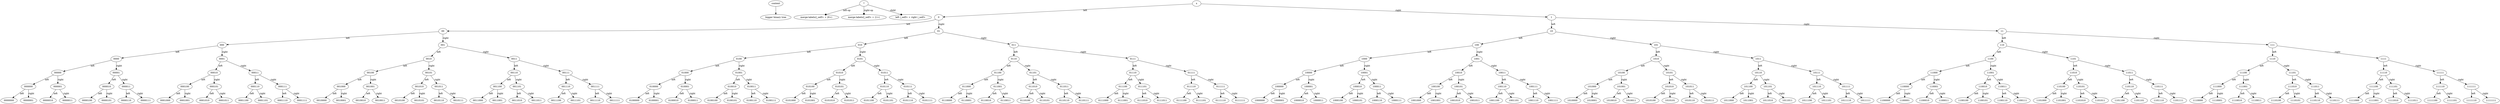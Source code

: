 digraph g {
"context" -> "bigger binary tree"
"*" -> "merge-labels(|_self> + |0>)" [label="left-op",arrowhead=box]
"*" -> "merge-labels(|_self> + |1>)" [label="right-op",arrowhead=box]
"*" -> "left |_self> + right |_self>" [label="child",arrowhead=box]
"x" -> "0" [label="left",arrowhead=normal]
"x" -> "1" [label="right",arrowhead=normal]
"0" -> "00" [label="left",arrowhead=normal]
"0" -> "01" [label="right",arrowhead=normal]
"1" -> "10" [label="left",arrowhead=normal]
"1" -> "11" [label="right",arrowhead=normal]
"00" -> "000" [label="left",arrowhead=normal]
"00" -> "001" [label="right",arrowhead=normal]
"01" -> "010" [label="left",arrowhead=normal]
"01" -> "011" [label="right",arrowhead=normal]
"10" -> "100" [label="left",arrowhead=normal]
"10" -> "101" [label="right",arrowhead=normal]
"11" -> "110" [label="left",arrowhead=normal]
"11" -> "111" [label="right",arrowhead=normal]
"000" -> "0000" [label="left",arrowhead=normal]
"000" -> "0001" [label="right",arrowhead=normal]
"001" -> "0010" [label="left",arrowhead=normal]
"001" -> "0011" [label="right",arrowhead=normal]
"010" -> "0100" [label="left",arrowhead=normal]
"010" -> "0101" [label="right",arrowhead=normal]
"011" -> "0110" [label="left",arrowhead=normal]
"011" -> "0111" [label="right",arrowhead=normal]
"100" -> "1000" [label="left",arrowhead=normal]
"100" -> "1001" [label="right",arrowhead=normal]
"101" -> "1010" [label="left",arrowhead=normal]
"101" -> "1011" [label="right",arrowhead=normal]
"110" -> "1100" [label="left",arrowhead=normal]
"110" -> "1101" [label="right",arrowhead=normal]
"111" -> "1110" [label="left",arrowhead=normal]
"111" -> "1111" [label="right",arrowhead=normal]
"0000" -> "00000" [label="left",arrowhead=normal]
"0000" -> "00001" [label="right",arrowhead=normal]
"0001" -> "00010" [label="left",arrowhead=normal]
"0001" -> "00011" [label="right",arrowhead=normal]
"0010" -> "00100" [label="left",arrowhead=normal]
"0010" -> "00101" [label="right",arrowhead=normal]
"0011" -> "00110" [label="left",arrowhead=normal]
"0011" -> "00111" [label="right",arrowhead=normal]
"0100" -> "01000" [label="left",arrowhead=normal]
"0100" -> "01001" [label="right",arrowhead=normal]
"0101" -> "01010" [label="left",arrowhead=normal]
"0101" -> "01011" [label="right",arrowhead=normal]
"0110" -> "01100" [label="left",arrowhead=normal]
"0110" -> "01101" [label="right",arrowhead=normal]
"0111" -> "01110" [label="left",arrowhead=normal]
"0111" -> "01111" [label="right",arrowhead=normal]
"1000" -> "10000" [label="left",arrowhead=normal]
"1000" -> "10001" [label="right",arrowhead=normal]
"1001" -> "10010" [label="left",arrowhead=normal]
"1001" -> "10011" [label="right",arrowhead=normal]
"1010" -> "10100" [label="left",arrowhead=normal]
"1010" -> "10101" [label="right",arrowhead=normal]
"1011" -> "10110" [label="left",arrowhead=normal]
"1011" -> "10111" [label="right",arrowhead=normal]
"1100" -> "11000" [label="left",arrowhead=normal]
"1100" -> "11001" [label="right",arrowhead=normal]
"1101" -> "11010" [label="left",arrowhead=normal]
"1101" -> "11011" [label="right",arrowhead=normal]
"1110" -> "11100" [label="left",arrowhead=normal]
"1110" -> "11101" [label="right",arrowhead=normal]
"1111" -> "11110" [label="left",arrowhead=normal]
"1111" -> "11111" [label="right",arrowhead=normal]
"00000" -> "000000" [label="left",arrowhead=normal]
"00000" -> "000001" [label="right",arrowhead=normal]
"00001" -> "000010" [label="left",arrowhead=normal]
"00001" -> "000011" [label="right",arrowhead=normal]
"00010" -> "000100" [label="left",arrowhead=normal]
"00010" -> "000101" [label="right",arrowhead=normal]
"00011" -> "000110" [label="left",arrowhead=normal]
"00011" -> "000111" [label="right",arrowhead=normal]
"00100" -> "001000" [label="left",arrowhead=normal]
"00100" -> "001001" [label="right",arrowhead=normal]
"00101" -> "001010" [label="left",arrowhead=normal]
"00101" -> "001011" [label="right",arrowhead=normal]
"00110" -> "001100" [label="left",arrowhead=normal]
"00110" -> "001101" [label="right",arrowhead=normal]
"00111" -> "001110" [label="left",arrowhead=normal]
"00111" -> "001111" [label="right",arrowhead=normal]
"01000" -> "010000" [label="left",arrowhead=normal]
"01000" -> "010001" [label="right",arrowhead=normal]
"01001" -> "010010" [label="left",arrowhead=normal]
"01001" -> "010011" [label="right",arrowhead=normal]
"01010" -> "010100" [label="left",arrowhead=normal]
"01010" -> "010101" [label="right",arrowhead=normal]
"01011" -> "010110" [label="left",arrowhead=normal]
"01011" -> "010111" [label="right",arrowhead=normal]
"01100" -> "011000" [label="left",arrowhead=normal]
"01100" -> "011001" [label="right",arrowhead=normal]
"01101" -> "011010" [label="left",arrowhead=normal]
"01101" -> "011011" [label="right",arrowhead=normal]
"01110" -> "011100" [label="left",arrowhead=normal]
"01110" -> "011101" [label="right",arrowhead=normal]
"01111" -> "011110" [label="left",arrowhead=normal]
"01111" -> "011111" [label="right",arrowhead=normal]
"10000" -> "100000" [label="left",arrowhead=normal]
"10000" -> "100001" [label="right",arrowhead=normal]
"10001" -> "100010" [label="left",arrowhead=normal]
"10001" -> "100011" [label="right",arrowhead=normal]
"10010" -> "100100" [label="left",arrowhead=normal]
"10010" -> "100101" [label="right",arrowhead=normal]
"10011" -> "100110" [label="left",arrowhead=normal]
"10011" -> "100111" [label="right",arrowhead=normal]
"10100" -> "101000" [label="left",arrowhead=normal]
"10100" -> "101001" [label="right",arrowhead=normal]
"10101" -> "101010" [label="left",arrowhead=normal]
"10101" -> "101011" [label="right",arrowhead=normal]
"10110" -> "101100" [label="left",arrowhead=normal]
"10110" -> "101101" [label="right",arrowhead=normal]
"10111" -> "101110" [label="left",arrowhead=normal]
"10111" -> "101111" [label="right",arrowhead=normal]
"11000" -> "110000" [label="left",arrowhead=normal]
"11000" -> "110001" [label="right",arrowhead=normal]
"11001" -> "110010" [label="left",arrowhead=normal]
"11001" -> "110011" [label="right",arrowhead=normal]
"11010" -> "110100" [label="left",arrowhead=normal]
"11010" -> "110101" [label="right",arrowhead=normal]
"11011" -> "110110" [label="left",arrowhead=normal]
"11011" -> "110111" [label="right",arrowhead=normal]
"11100" -> "111000" [label="left",arrowhead=normal]
"11100" -> "111001" [label="right",arrowhead=normal]
"11101" -> "111010" [label="left",arrowhead=normal]
"11101" -> "111011" [label="right",arrowhead=normal]
"11110" -> "111100" [label="left",arrowhead=normal]
"11110" -> "111101" [label="right",arrowhead=normal]
"11111" -> "111110" [label="left",arrowhead=normal]
"11111" -> "111111" [label="right",arrowhead=normal]
"000000" -> "0000000" [label="left",arrowhead=normal]
"000000" -> "0000001" [label="right",arrowhead=normal]
"000001" -> "0000010" [label="left",arrowhead=normal]
"000001" -> "0000011" [label="right",arrowhead=normal]
"000010" -> "0000100" [label="left",arrowhead=normal]
"000010" -> "0000101" [label="right",arrowhead=normal]
"000011" -> "0000110" [label="left",arrowhead=normal]
"000011" -> "0000111" [label="right",arrowhead=normal]
"000100" -> "0001000" [label="left",arrowhead=normal]
"000100" -> "0001001" [label="right",arrowhead=normal]
"000101" -> "0001010" [label="left",arrowhead=normal]
"000101" -> "0001011" [label="right",arrowhead=normal]
"000110" -> "0001100" [label="left",arrowhead=normal]
"000110" -> "0001101" [label="right",arrowhead=normal]
"000111" -> "0001110" [label="left",arrowhead=normal]
"000111" -> "0001111" [label="right",arrowhead=normal]
"001000" -> "0010000" [label="left",arrowhead=normal]
"001000" -> "0010001" [label="right",arrowhead=normal]
"001001" -> "0010010" [label="left",arrowhead=normal]
"001001" -> "0010011" [label="right",arrowhead=normal]
"001010" -> "0010100" [label="left",arrowhead=normal]
"001010" -> "0010101" [label="right",arrowhead=normal]
"001011" -> "0010110" [label="left",arrowhead=normal]
"001011" -> "0010111" [label="right",arrowhead=normal]
"001100" -> "0011000" [label="left",arrowhead=normal]
"001100" -> "0011001" [label="right",arrowhead=normal]
"001101" -> "0011010" [label="left",arrowhead=normal]
"001101" -> "0011011" [label="right",arrowhead=normal]
"001110" -> "0011100" [label="left",arrowhead=normal]
"001110" -> "0011101" [label="right",arrowhead=normal]
"001111" -> "0011110" [label="left",arrowhead=normal]
"001111" -> "0011111" [label="right",arrowhead=normal]
"010000" -> "0100000" [label="left",arrowhead=normal]
"010000" -> "0100001" [label="right",arrowhead=normal]
"010001" -> "0100010" [label="left",arrowhead=normal]
"010001" -> "0100011" [label="right",arrowhead=normal]
"010010" -> "0100100" [label="left",arrowhead=normal]
"010010" -> "0100101" [label="right",arrowhead=normal]
"010011" -> "0100110" [label="left",arrowhead=normal]
"010011" -> "0100111" [label="right",arrowhead=normal]
"010100" -> "0101000" [label="left",arrowhead=normal]
"010100" -> "0101001" [label="right",arrowhead=normal]
"010101" -> "0101010" [label="left",arrowhead=normal]
"010101" -> "0101011" [label="right",arrowhead=normal]
"010110" -> "0101100" [label="left",arrowhead=normal]
"010110" -> "0101101" [label="right",arrowhead=normal]
"010111" -> "0101110" [label="left",arrowhead=normal]
"010111" -> "0101111" [label="right",arrowhead=normal]
"011000" -> "0110000" [label="left",arrowhead=normal]
"011000" -> "0110001" [label="right",arrowhead=normal]
"011001" -> "0110010" [label="left",arrowhead=normal]
"011001" -> "0110011" [label="right",arrowhead=normal]
"011010" -> "0110100" [label="left",arrowhead=normal]
"011010" -> "0110101" [label="right",arrowhead=normal]
"011011" -> "0110110" [label="left",arrowhead=normal]
"011011" -> "0110111" [label="right",arrowhead=normal]
"011100" -> "0111000" [label="left",arrowhead=normal]
"011100" -> "0111001" [label="right",arrowhead=normal]
"011101" -> "0111010" [label="left",arrowhead=normal]
"011101" -> "0111011" [label="right",arrowhead=normal]
"011110" -> "0111100" [label="left",arrowhead=normal]
"011110" -> "0111101" [label="right",arrowhead=normal]
"011111" -> "0111110" [label="left",arrowhead=normal]
"011111" -> "0111111" [label="right",arrowhead=normal]
"100000" -> "1000000" [label="left",arrowhead=normal]
"100000" -> "1000001" [label="right",arrowhead=normal]
"100001" -> "1000010" [label="left",arrowhead=normal]
"100001" -> "1000011" [label="right",arrowhead=normal]
"100010" -> "1000100" [label="left",arrowhead=normal]
"100010" -> "1000101" [label="right",arrowhead=normal]
"100011" -> "1000110" [label="left",arrowhead=normal]
"100011" -> "1000111" [label="right",arrowhead=normal]
"100100" -> "1001000" [label="left",arrowhead=normal]
"100100" -> "1001001" [label="right",arrowhead=normal]
"100101" -> "1001010" [label="left",arrowhead=normal]
"100101" -> "1001011" [label="right",arrowhead=normal]
"100110" -> "1001100" [label="left",arrowhead=normal]
"100110" -> "1001101" [label="right",arrowhead=normal]
"100111" -> "1001110" [label="left",arrowhead=normal]
"100111" -> "1001111" [label="right",arrowhead=normal]
"101000" -> "1010000" [label="left",arrowhead=normal]
"101000" -> "1010001" [label="right",arrowhead=normal]
"101001" -> "1010010" [label="left",arrowhead=normal]
"101001" -> "1010011" [label="right",arrowhead=normal]
"101010" -> "1010100" [label="left",arrowhead=normal]
"101010" -> "1010101" [label="right",arrowhead=normal]
"101011" -> "1010110" [label="left",arrowhead=normal]
"101011" -> "1010111" [label="right",arrowhead=normal]
"101100" -> "1011000" [label="left",arrowhead=normal]
"101100" -> "1011001" [label="right",arrowhead=normal]
"101101" -> "1011010" [label="left",arrowhead=normal]
"101101" -> "1011011" [label="right",arrowhead=normal]
"101110" -> "1011100" [label="left",arrowhead=normal]
"101110" -> "1011101" [label="right",arrowhead=normal]
"101111" -> "1011110" [label="left",arrowhead=normal]
"101111" -> "1011111" [label="right",arrowhead=normal]
"110000" -> "1100000" [label="left",arrowhead=normal]
"110000" -> "1100001" [label="right",arrowhead=normal]
"110001" -> "1100010" [label="left",arrowhead=normal]
"110001" -> "1100011" [label="right",arrowhead=normal]
"110010" -> "1100100" [label="left",arrowhead=normal]
"110010" -> "1100101" [label="right",arrowhead=normal]
"110011" -> "1100110" [label="left",arrowhead=normal]
"110011" -> "1100111" [label="right",arrowhead=normal]
"110100" -> "1101000" [label="left",arrowhead=normal]
"110100" -> "1101001" [label="right",arrowhead=normal]
"110101" -> "1101010" [label="left",arrowhead=normal]
"110101" -> "1101011" [label="right",arrowhead=normal]
"110110" -> "1101100" [label="left",arrowhead=normal]
"110110" -> "1101101" [label="right",arrowhead=normal]
"110111" -> "1101110" [label="left",arrowhead=normal]
"110111" -> "1101111" [label="right",arrowhead=normal]
"111000" -> "1110000" [label="left",arrowhead=normal]
"111000" -> "1110001" [label="right",arrowhead=normal]
"111001" -> "1110010" [label="left",arrowhead=normal]
"111001" -> "1110011" [label="right",arrowhead=normal]
"111010" -> "1110100" [label="left",arrowhead=normal]
"111010" -> "1110101" [label="right",arrowhead=normal]
"111011" -> "1110110" [label="left",arrowhead=normal]
"111011" -> "1110111" [label="right",arrowhead=normal]
"111100" -> "1111000" [label="left",arrowhead=normal]
"111100" -> "1111001" [label="right",arrowhead=normal]
"111101" -> "1111010" [label="left",arrowhead=normal]
"111101" -> "1111011" [label="right",arrowhead=normal]
"111110" -> "1111100" [label="left",arrowhead=normal]
"111110" -> "1111101" [label="right",arrowhead=normal]
"111111" -> "1111110" [label="left",arrowhead=normal]
"111111" -> "1111111" [label="right",arrowhead=normal]
}
